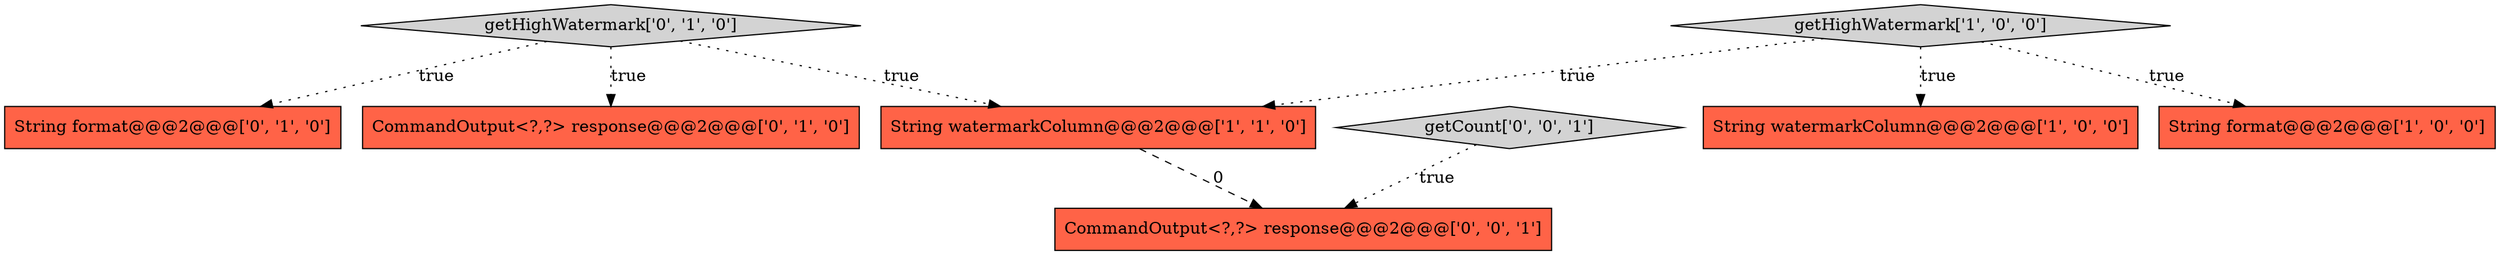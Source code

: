 digraph {
5 [style = filled, label = "String format@@@2@@@['0', '1', '0']", fillcolor = tomato, shape = box image = "AAA0AAABBB2BBB"];
4 [style = filled, label = "CommandOutput<?,?> response@@@2@@@['0', '1', '0']", fillcolor = tomato, shape = box image = "AAA0AAABBB2BBB"];
1 [style = filled, label = "String watermarkColumn@@@2@@@['1', '0', '0']", fillcolor = tomato, shape = box image = "AAA0AAABBB1BBB"];
2 [style = filled, label = "String watermarkColumn@@@2@@@['1', '1', '0']", fillcolor = tomato, shape = box image = "AAA0AAABBB1BBB"];
8 [style = filled, label = "CommandOutput<?,?> response@@@2@@@['0', '0', '1']", fillcolor = tomato, shape = box image = "AAA0AAABBB3BBB"];
6 [style = filled, label = "getHighWatermark['0', '1', '0']", fillcolor = lightgray, shape = diamond image = "AAA0AAABBB2BBB"];
3 [style = filled, label = "getHighWatermark['1', '0', '0']", fillcolor = lightgray, shape = diamond image = "AAA0AAABBB1BBB"];
0 [style = filled, label = "String format@@@2@@@['1', '0', '0']", fillcolor = tomato, shape = box image = "AAA0AAABBB1BBB"];
7 [style = filled, label = "getCount['0', '0', '1']", fillcolor = lightgray, shape = diamond image = "AAA0AAABBB3BBB"];
2->8 [style = dashed, label="0"];
6->5 [style = dotted, label="true"];
6->4 [style = dotted, label="true"];
6->2 [style = dotted, label="true"];
7->8 [style = dotted, label="true"];
3->2 [style = dotted, label="true"];
3->1 [style = dotted, label="true"];
3->0 [style = dotted, label="true"];
}
